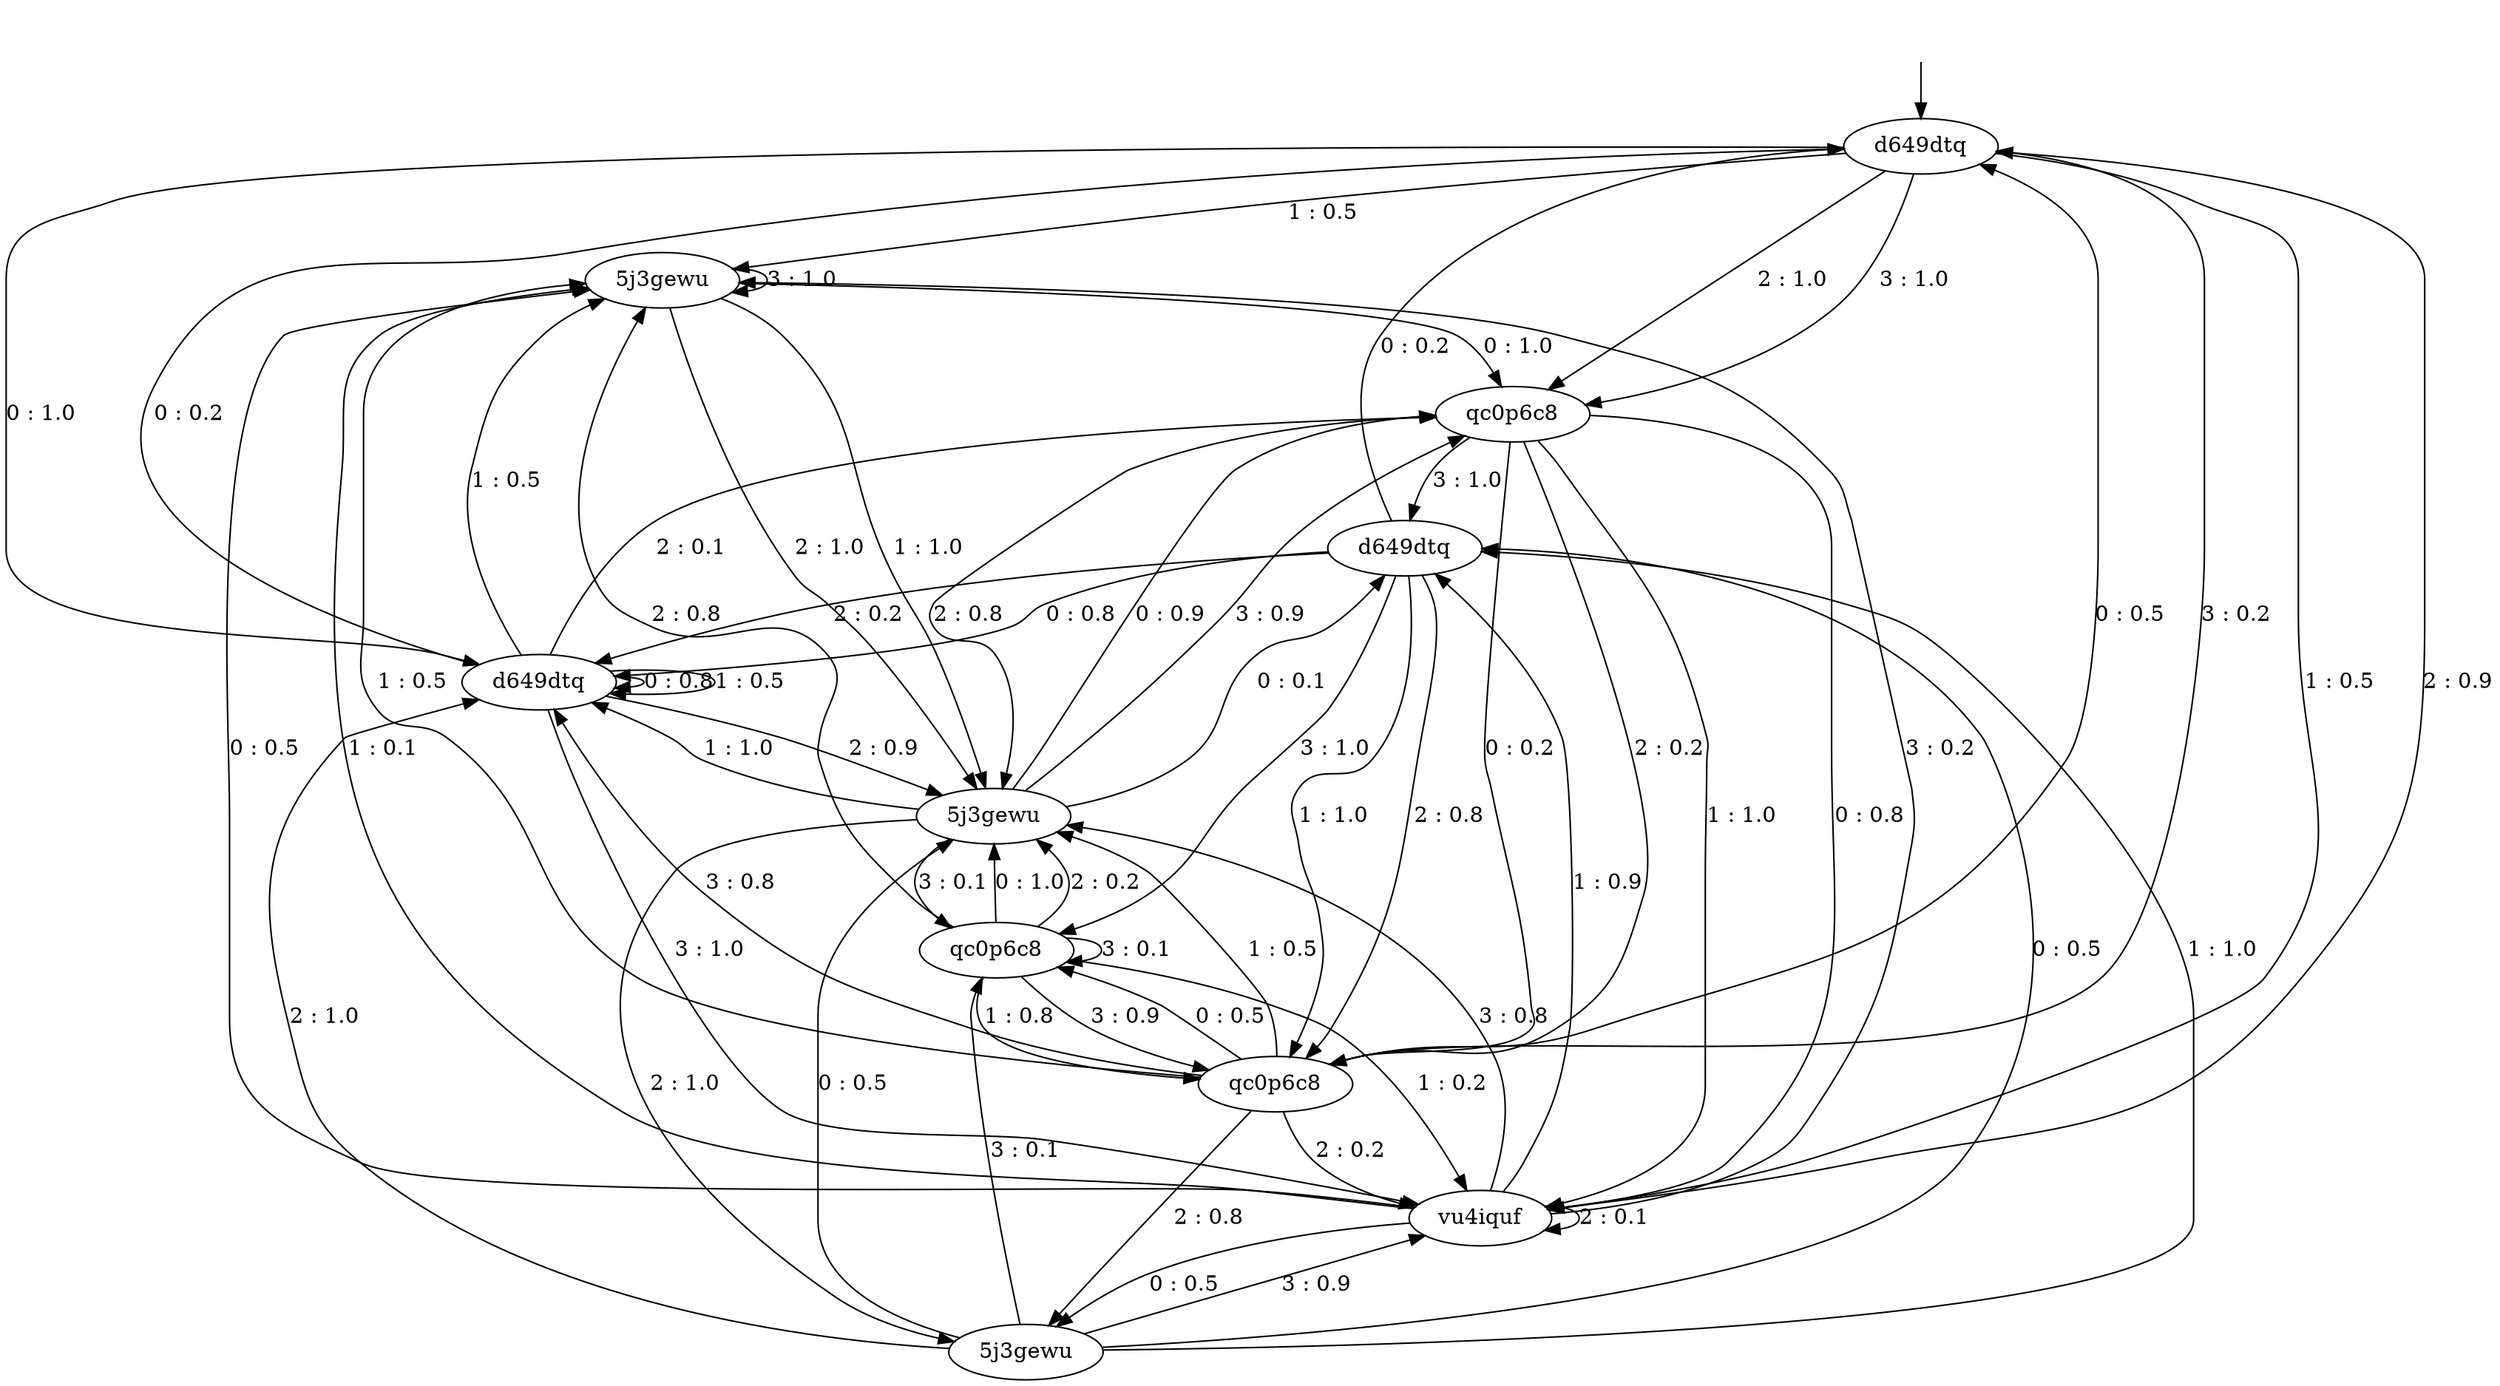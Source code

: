 digraph "graphs/original" {
q0 [label=d649dtq];
q1 [label=qc0p6c8];
q2 [label="5j3gewu"];
q3 [label=d649dtq];
q4 [label="5j3gewu"];
q5 [label=qc0p6c8];
q6 [label=qc0p6c8];
q7 [label=vu4iquf];
q8 [label=d649dtq];
q9 [label="5j3gewu"];
q0 -> q8  [label="0 : 1.0"];
q0 -> q4  [label="1 : 0.5"];
q0 -> q7  [label="1 : 0.5"];
q0 -> q6  [label="2 : 1.0"];
q0 -> q6  [label="3 : 1.0"];
q1 -> q9  [label="0 : 1.0"];
q1 -> q5  [label="1 : 0.8"];
q1 -> q7  [label="1 : 0.2"];
q1 -> q4  [label="2 : 0.8"];
q1 -> q9  [label="2 : 0.2"];
q1 -> q5  [label="3 : 0.9"];
q1 -> q1  [label="3 : 0.1"];
q2 -> q9  [label="0 : 0.5"];
q2 -> q3  [label="0 : 0.5"];
q2 -> q3  [label="1 : 1.0"];
q2 -> q8  [label="2 : 1.0"];
q2 -> q7  [label="3 : 0.9"];
q2 -> q1  [label="3 : 0.1"];
q3 -> q8  [label="0 : 0.8"];
q3 -> q0  [label="0 : 0.2"];
q3 -> q5  [label="1 : 1.0"];
q3 -> q5  [label="2 : 0.8"];
q3 -> q8  [label="2 : 0.2"];
q3 -> q1  [label="3 : 1.0"];
q4 -> q6  [label="0 : 1.0"];
q4 -> q9  [label="1 : 1.0"];
q4 -> q9  [label="2 : 1.0"];
q4 -> q4  [label="3 : 1.0"];
q5 -> q0  [label="0 : 0.5"];
q5 -> q1  [label="0 : 0.5"];
q5 -> q9  [label="1 : 0.5"];
q5 -> q4  [label="1 : 0.5"];
q5 -> q2  [label="2 : 0.8"];
q5 -> q7  [label="2 : 0.2"];
q5 -> q8  [label="3 : 0.8"];
q5 -> q0  [label="3 : 0.2"];
q6 -> q7  [label="0 : 0.8"];
q6 -> q5  [label="0 : 0.2"];
q6 -> q7  [label="1 : 1.0"];
q6 -> q9  [label="2 : 0.8"];
q6 -> q5  [label="2 : 0.2"];
q6 -> q3  [label="3 : 1.0"];
q7 -> q2  [label="0 : 0.5"];
q7 -> q4  [label="0 : 0.5"];
q7 -> q3  [label="1 : 0.9"];
q7 -> q4  [label="1 : 0.1"];
q7 -> q0  [label="2 : 0.9"];
q7 -> q7  [label="2 : 0.1"];
q7 -> q9  [label="3 : 0.8"];
q7 -> q4  [label="3 : 0.2"];
q8 -> q8  [label="0 : 0.8"];
q8 -> q0  [label="0 : 0.2"];
q8 -> q8  [label="1 : 0.5"];
q8 -> q4  [label="1 : 0.5"];
q8 -> q9  [label="2 : 0.9"];
q8 -> q6  [label="2 : 0.1"];
q8 -> q7  [label="3 : 1.0"];
q9 -> q6  [label="0 : 0.9"];
q9 -> q3  [label="0 : 0.1"];
q9 -> q8  [label="1 : 1.0"];
q9 -> q2  [label="2 : 1.0"];
q9 -> q6  [label="3 : 0.9"];
q9 -> q1  [label="3 : 0.1"];
__start0 [label="", shape=none];
__start0 -> q0  [label=""];
}
